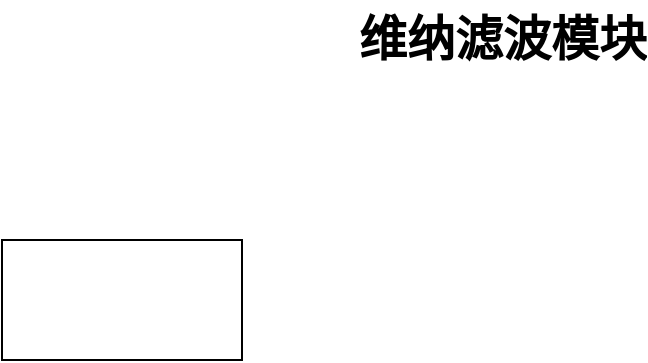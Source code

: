 <mxfile version="15.4.0" type="device" pages="2"><diagram id="VbDpxNhdOBKDtK5Ptc2Z" name="模块图"><mxGraphModel dx="1422" dy="810" grid="1" gridSize="10" guides="1" tooltips="1" connect="1" arrows="1" fold="1" page="1" pageScale="1" pageWidth="1169" pageHeight="827" math="0" shadow="0"><root><mxCell id="48cfx7XZhjAe-DRBibD4-0"/><mxCell id="48cfx7XZhjAe-DRBibD4-1" parent="48cfx7XZhjAe-DRBibD4-0"/><mxCell id="yqWz-mVHIkmAsLLirCxM-6" value="维纳滤波模块" style="text;strokeColor=none;fillColor=none;html=1;fontSize=24;fontStyle=1;verticalAlign=middle;align=center;sketch=0;" vertex="1" parent="48cfx7XZhjAe-DRBibD4-1"><mxGeometry x="500" y="10" width="100" height="40" as="geometry"/></mxCell><mxCell id="yqWz-mVHIkmAsLLirCxM-8" value="" style="verticalLabelPosition=bottom;verticalAlign=top;html=1;shape=mxgraph.basic.rect;fillColor2=none;strokeWidth=1;size=20;indent=5;sketch=0;" vertex="1" parent="48cfx7XZhjAe-DRBibD4-1"><mxGeometry x="300" y="130" width="120" height="60" as="geometry"/></mxCell></root></mxGraphModel></diagram><diagram id="kgpKYQtTHZ0yAKxKKP6v" name="总体图"><mxGraphModel dx="2062" dy="1174" grid="1" gridSize="10" guides="1" tooltips="1" connect="1" arrows="1" fold="1" page="1" pageScale="1" pageWidth="1169" pageHeight="827" math="0" shadow="0"><root><mxCell id="0"/><mxCell id="1" parent="0"/></root></mxGraphModel></diagram></mxfile>